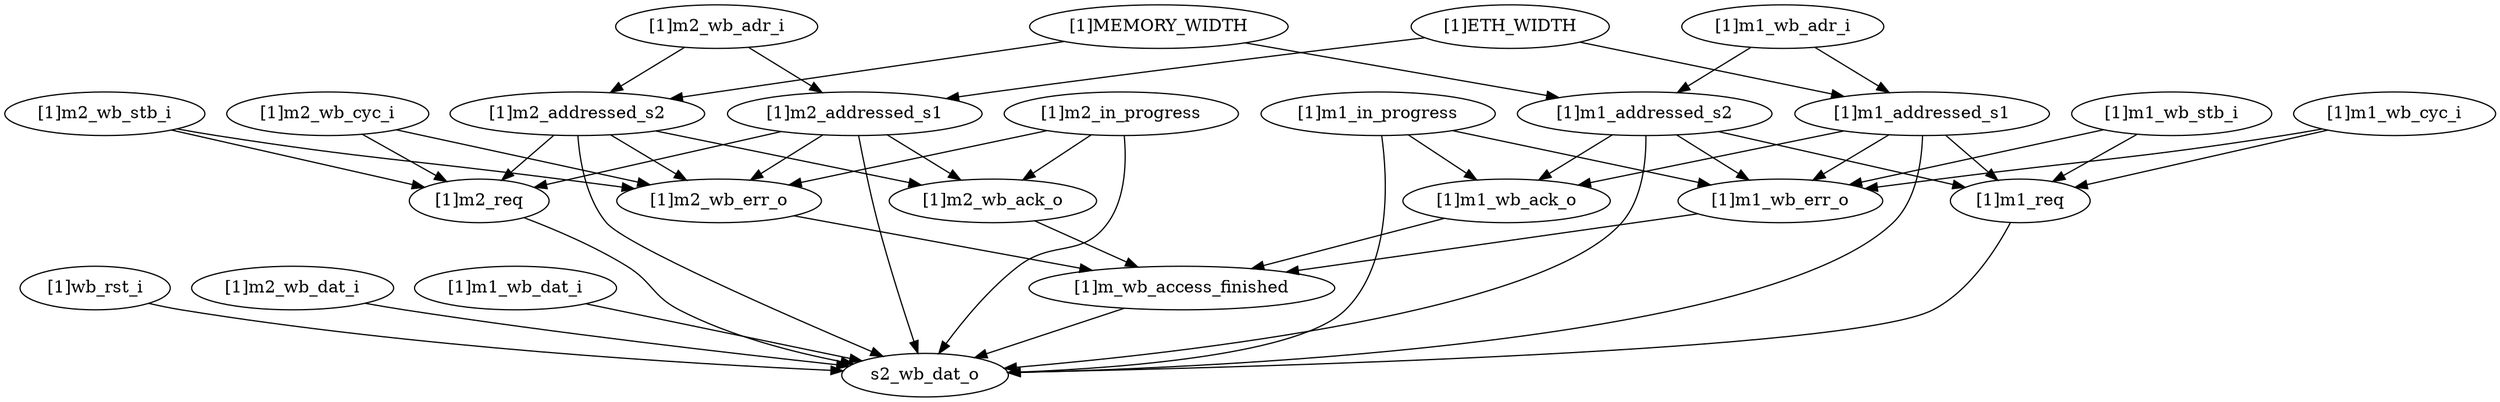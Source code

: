 strict digraph "" {
	"[1]wb_rst_i"	 [complexity=1,
		importance=0.088098936873,
		rank=0.088098936873];
	s2_wb_dat_o	 [complexity=0,
		importance=0.0250247205964,
		rank=0.0];
	"[1]wb_rst_i" -> s2_wb_dat_o;
	"[1]m2_wb_dat_i"	 [complexity=2,
		importance=0.0380494956802,
		rank=0.0190247478401];
	"[1]m2_wb_dat_i" -> s2_wb_dat_o;
	"[1]m1_wb_dat_i"	 [complexity=2,
		importance=0.0380494956802,
		rank=0.0190247478401];
	"[1]m1_wb_dat_i" -> s2_wb_dat_o;
	"[1]m2_req"	 [complexity=5,
		importance=0.0684136635561,
		rank=0.0136827327112];
	"[1]m2_req" -> s2_wb_dat_o;
	"[1]m_wb_access_finished"	 [complexity=5,
		importance=0.110509647106,
		rank=0.0221019294211];
	"[1]m_wb_access_finished" -> s2_wb_dat_o;
	"[1]m1_wb_adr_i"	 [complexity=16,
		importance=0.0993475576606,
		rank=0.00620922235379];
	"[1]m1_addressed_s2"	 [complexity=15,
		importance=0.436925689727,
		rank=0.0291283793151];
	"[1]m1_wb_adr_i" -> "[1]m1_addressed_s2";
	"[1]m1_addressed_s1"	 [complexity=15,
		importance=0.576597879962,
		rank=0.0384398586641];
	"[1]m1_wb_adr_i" -> "[1]m1_addressed_s1";
	"[1]m2_in_progress"	 [complexity=11,
		importance=0.580277641247,
		rank=0.0527525128406];
	"[1]m2_wb_err_o"	 [complexity=10,
		importance=0.139672190235,
		rank=0.0139672190235];
	"[1]m2_in_progress" -> "[1]m2_wb_err_o";
	"[1]m2_wb_ack_o"	 [complexity=10,
		importance=0.128781633576,
		rank=0.0128781633576];
	"[1]m2_in_progress" -> "[1]m2_wb_ack_o";
	"[1]m2_in_progress" -> s2_wb_dat_o;
	"[1]m1_in_progress"	 [complexity=11,
		importance=0.580277641247,
		rank=0.0527525128406];
	"[1]m1_wb_err_o"	 [complexity=10,
		importance=0.139672190235,
		rank=0.0139672190235];
	"[1]m1_in_progress" -> "[1]m1_wb_err_o";
	"[1]m1_wb_ack_o"	 [complexity=10,
		importance=0.128781633576,
		rank=0.0128781633576];
	"[1]m1_in_progress" -> "[1]m1_wb_ack_o";
	"[1]m1_in_progress" -> s2_wb_dat_o;
	"[1]m2_wb_err_o" -> "[1]m_wb_access_finished";
	"[1]MEMORY_WIDTH"	 [complexity=16,
		importance=0.0993475576606,
		rank=0.00620922235379];
	"[1]m2_addressed_s2"	 [complexity=10,
		importance=0.0863227825768,
		rank=0.00863227825768];
	"[1]MEMORY_WIDTH" -> "[1]m2_addressed_s2";
	"[1]MEMORY_WIDTH" -> "[1]m1_addressed_s2";
	"[1]m1_wb_stb_i"	 [complexity=14,
		importance=0.292369155555,
		rank=0.020883511111];
	"[1]m1_req"	 [complexity=5,
		importance=0.0684136635561,
		rank=0.0136827327112];
	"[1]m1_wb_stb_i" -> "[1]m1_req";
	"[1]m1_wb_stb_i" -> "[1]m1_wb_err_o";
	"[1]m2_wb_adr_i"	 [complexity=16,
		importance=0.0993475576606,
		rank=0.00620922235379];
	"[1]m2_wb_adr_i" -> "[1]m2_addressed_s2";
	"[1]m2_addressed_s1"	 [complexity=10,
		importance=0.0863227825768,
		rank=0.00863227825768];
	"[1]m2_wb_adr_i" -> "[1]m2_addressed_s1";
	"[1]m2_addressed_s2" -> "[1]m2_req";
	"[1]m2_addressed_s2" -> "[1]m2_wb_err_o";
	"[1]m2_addressed_s2" -> "[1]m2_wb_ack_o";
	"[1]m2_addressed_s2" -> s2_wb_dat_o;
	"[1]m1_req" -> s2_wb_dat_o;
	"[1]m1_wb_err_o" -> "[1]m_wb_access_finished";
	"[1]m1_wb_ack_o" -> "[1]m_wb_access_finished";
	"[1]m1_wb_cyc_i"	 [complexity=14,
		importance=0.292369155555,
		rank=0.020883511111];
	"[1]m1_wb_cyc_i" -> "[1]m1_req";
	"[1]m1_wb_cyc_i" -> "[1]m1_wb_err_o";
	"[1]m2_addressed_s1" -> "[1]m2_req";
	"[1]m2_addressed_s1" -> "[1]m2_wb_err_o";
	"[1]m2_addressed_s1" -> "[1]m2_wb_ack_o";
	"[1]m2_addressed_s1" -> s2_wb_dat_o;
	"[1]ETH_WIDTH"	 [complexity=16,
		importance=0.0993475576606,
		rank=0.00620922235379];
	"[1]ETH_WIDTH" -> "[1]m2_addressed_s1";
	"[1]ETH_WIDTH" -> "[1]m1_addressed_s1";
	"[1]m1_addressed_s2" -> "[1]m1_req";
	"[1]m1_addressed_s2" -> "[1]m1_wb_err_o";
	"[1]m1_addressed_s2" -> "[1]m1_wb_ack_o";
	"[1]m1_addressed_s2" -> s2_wb_dat_o;
	"[1]m1_addressed_s1" -> "[1]m1_req";
	"[1]m1_addressed_s1" -> "[1]m1_wb_err_o";
	"[1]m1_addressed_s1" -> "[1]m1_wb_ack_o";
	"[1]m1_addressed_s1" -> s2_wb_dat_o;
	"[1]m2_wb_ack_o" -> "[1]m_wb_access_finished";
	"[1]m2_wb_stb_i"	 [complexity=10,
		importance=0.0814384386399,
		rank=0.00814384386399];
	"[1]m2_wb_stb_i" -> "[1]m2_req";
	"[1]m2_wb_stb_i" -> "[1]m2_wb_err_o";
	"[1]m2_wb_cyc_i"	 [complexity=10,
		importance=0.0814384386399,
		rank=0.00814384386399];
	"[1]m2_wb_cyc_i" -> "[1]m2_req";
	"[1]m2_wb_cyc_i" -> "[1]m2_wb_err_o";
}
